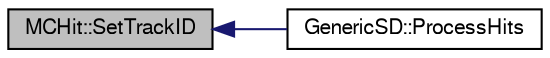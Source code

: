 digraph "MCHit::SetTrackID"
{
  bgcolor="transparent";
  edge [fontname="FreeSans",fontsize="10",labelfontname="FreeSans",labelfontsize="10"];
  node [fontname="FreeSans",fontsize="10",shape=record];
  rankdir="LR";
  Node1 [label="MCHit::SetTrackID",height=0.2,width=0.4,color="black", fillcolor="grey75", style="filled" fontcolor="black"];
  Node1 -> Node2 [dir="back",color="midnightblue",fontsize="10",style="solid",fontname="FreeSans"];
  Node2 [label="GenericSD::ProcessHits",height=0.2,width=0.4,color="black",URL="$d4/d82/classGenericSD.html#a10d7c641a74f679049884f6307efc58b"];
}
